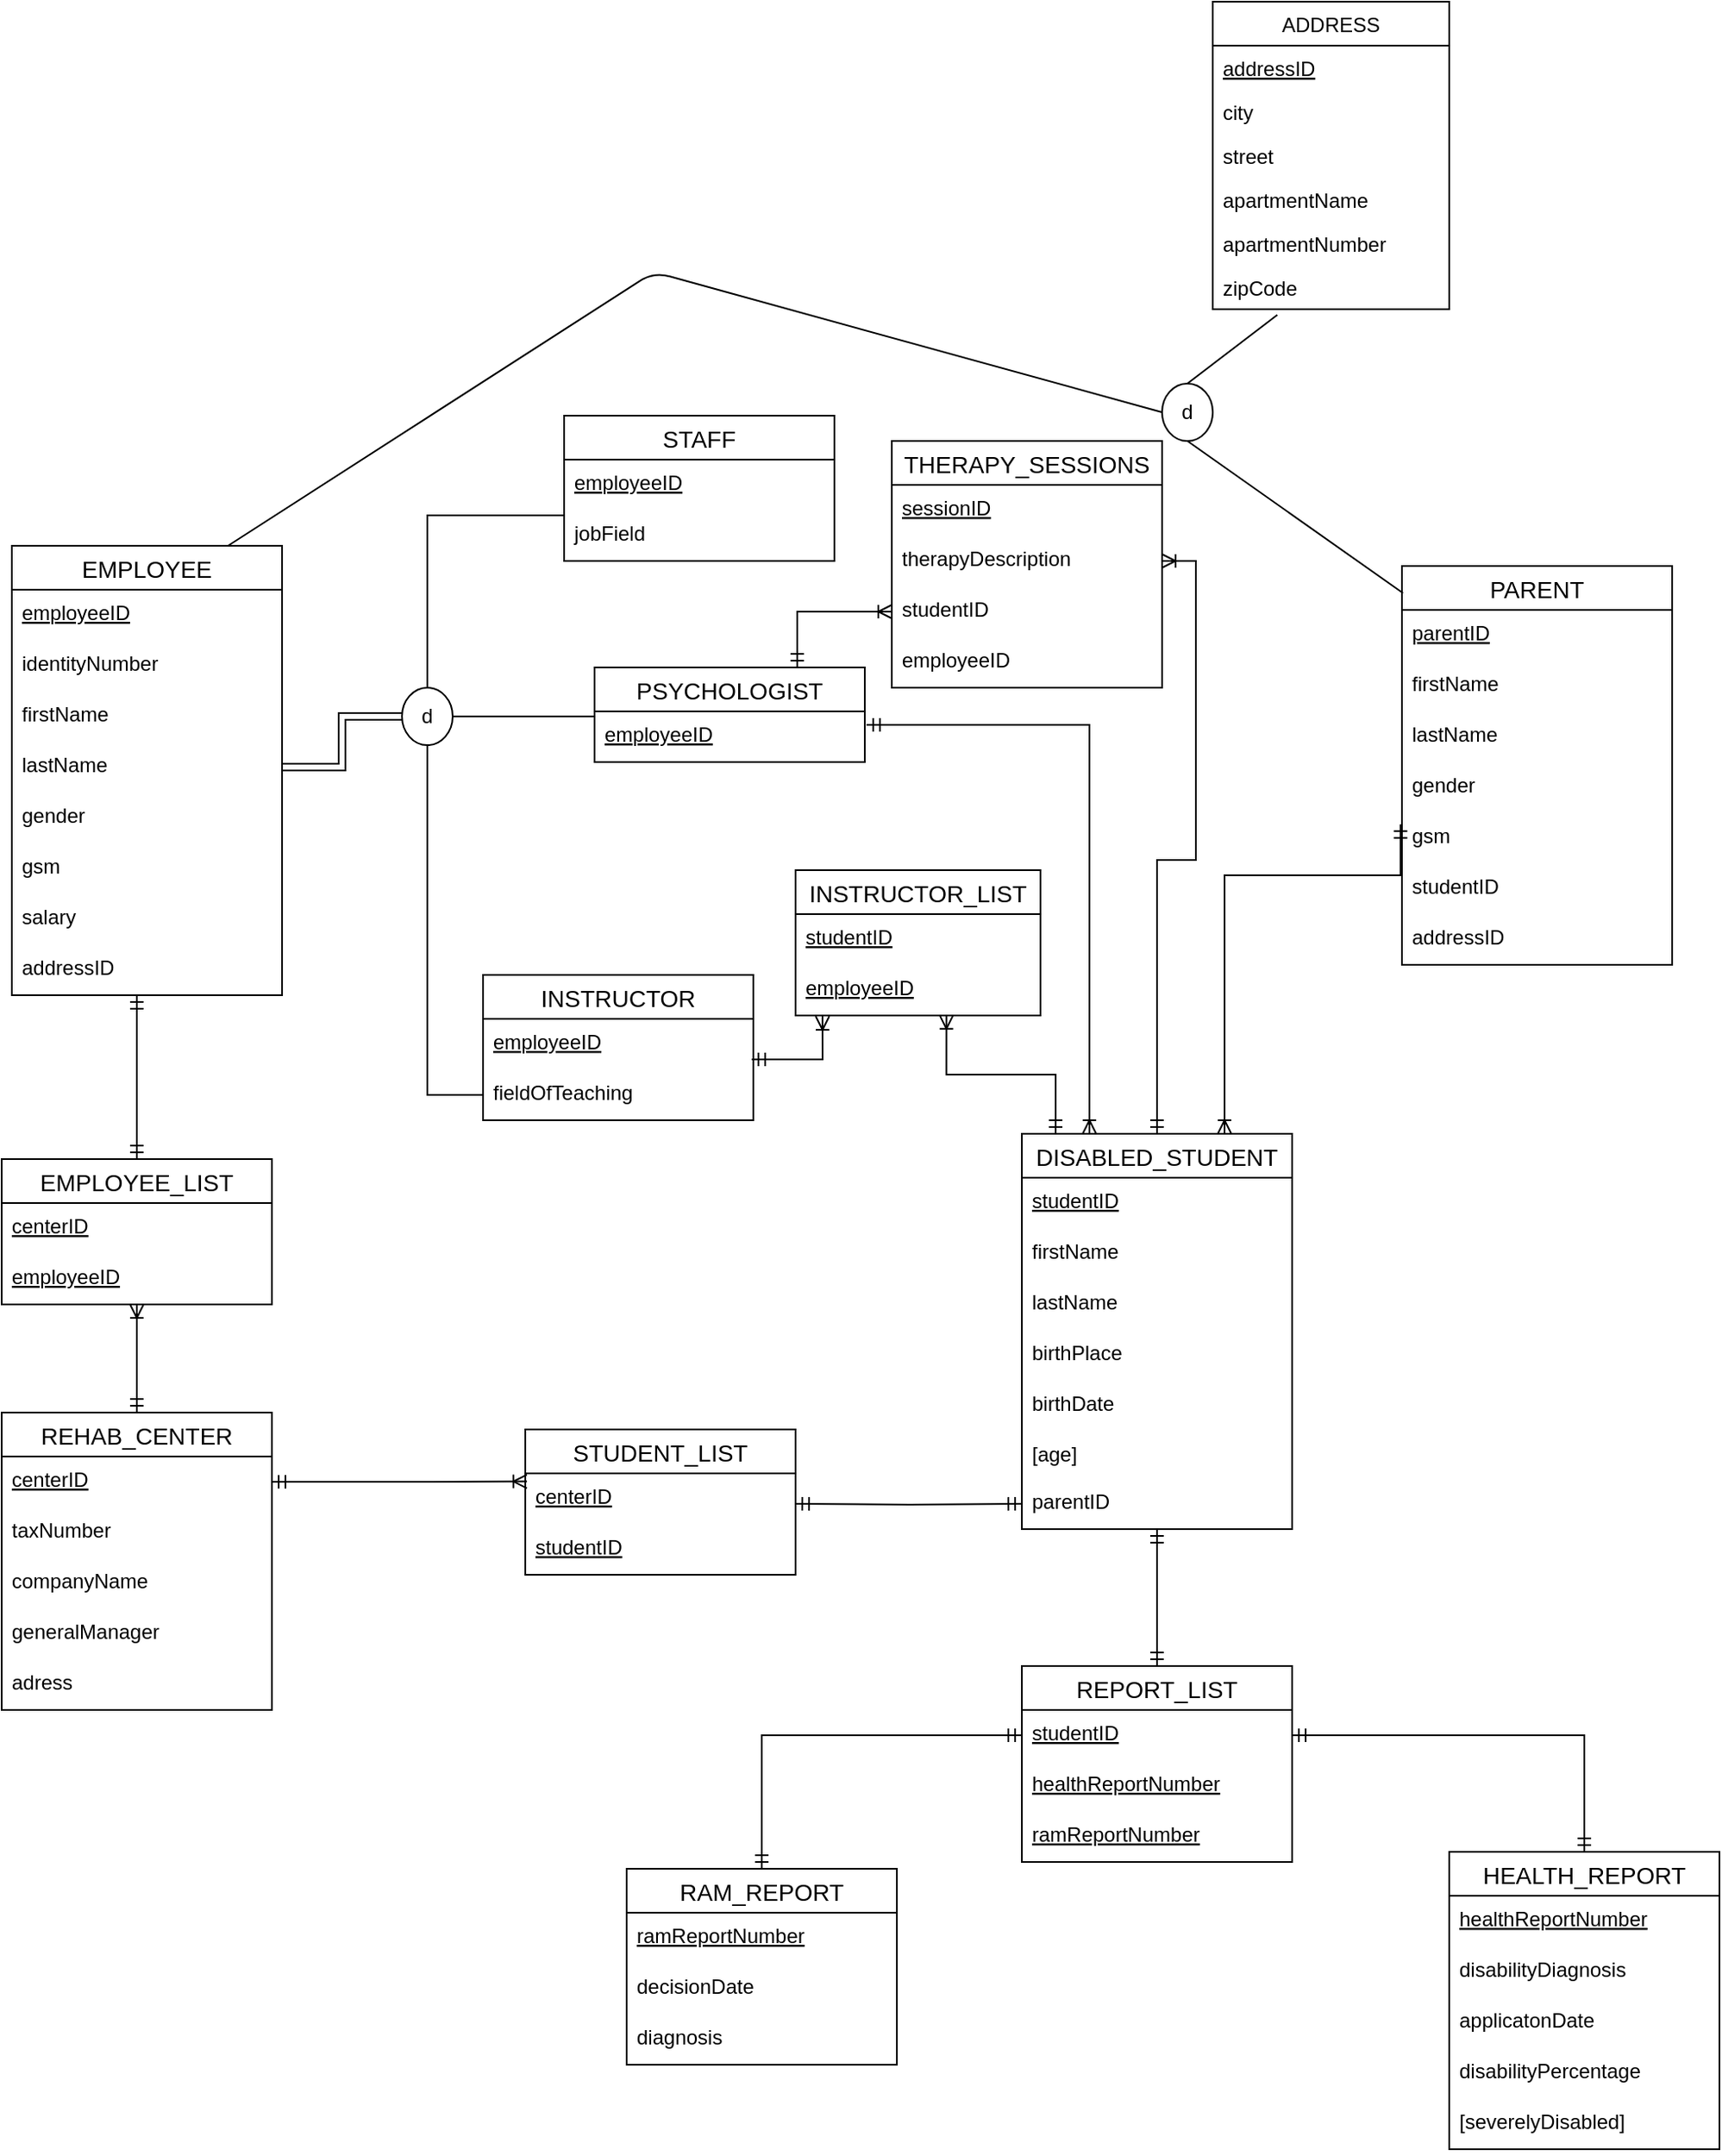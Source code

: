 <mxfile version="14.1.2" type="device"><diagram id="W_ypUxxRxLlr75UQjKl6" name="Page-1"><mxGraphModel dx="1258" dy="752" grid="1" gridSize="10" guides="1" tooltips="1" connect="1" arrows="1" fold="1" page="1" pageScale="1" pageWidth="850" pageHeight="1100" math="0" shadow="0"><root><mxCell id="0"/><mxCell id="1" parent="0"/><mxCell id="c3iao-_leZzUmkzrv33N-1" value="INSTRUCTOR" style="swimlane;fontStyle=0;childLayout=stackLayout;horizontal=1;startSize=26;horizontalStack=0;resizeParent=1;resizeParentMax=0;resizeLast=0;collapsible=1;marginBottom=0;align=center;fontSize=14;" vertex="1" parent="1"><mxGeometry x="495" y="651" width="160" height="86" as="geometry"/></mxCell><mxCell id="c3iao-_leZzUmkzrv33N-2" value="employeeID" style="text;strokeColor=none;fillColor=none;spacingLeft=4;spacingRight=4;overflow=hidden;rotatable=0;points=[[0,0.5],[1,0.5]];portConstraint=eastwest;fontSize=12;fontStyle=4;" vertex="1" parent="c3iao-_leZzUmkzrv33N-1"><mxGeometry y="26" width="160" height="30" as="geometry"/></mxCell><mxCell id="c3iao-_leZzUmkzrv33N-3" value="fieldOfTeaching" style="text;strokeColor=none;fillColor=none;spacingLeft=4;spacingRight=4;overflow=hidden;rotatable=0;points=[[0,0.5],[1,0.5]];portConstraint=eastwest;fontSize=12;" vertex="1" parent="c3iao-_leZzUmkzrv33N-1"><mxGeometry y="56" width="160" height="30" as="geometry"/></mxCell><mxCell id="c3iao-_leZzUmkzrv33N-111" style="edgeStyle=orthogonalEdgeStyle;rounded=0;orthogonalLoop=1;jettySize=auto;html=1;startArrow=ERmandOne;startFill=0;endArrow=ERmandOne;endFill=0;exitX=0.5;exitY=0;exitDx=0;exitDy=0;" edge="1" parent="1" source="c3iao-_leZzUmkzrv33N-107" target="c3iao-_leZzUmkzrv33N-4"><mxGeometry relative="1" as="geometry"><Array as="points"><mxPoint x="290" y="710"/><mxPoint x="290" y="710"/></Array></mxGeometry></mxCell><mxCell id="c3iao-_leZzUmkzrv33N-4" value="EMPLOYEE" style="swimlane;fontStyle=0;childLayout=stackLayout;horizontal=1;startSize=26;horizontalStack=0;resizeParent=1;resizeParentMax=0;resizeLast=0;collapsible=1;marginBottom=0;align=center;fontSize=14;" vertex="1" parent="1"><mxGeometry x="216" y="397" width="160" height="266" as="geometry"/></mxCell><mxCell id="c3iao-_leZzUmkzrv33N-5" value="employeeID" style="text;strokeColor=none;fillColor=none;spacingLeft=4;spacingRight=4;overflow=hidden;rotatable=0;points=[[0,0.5],[1,0.5]];portConstraint=eastwest;fontSize=12;fontStyle=4;" vertex="1" parent="c3iao-_leZzUmkzrv33N-4"><mxGeometry y="26" width="160" height="30" as="geometry"/></mxCell><mxCell id="c3iao-_leZzUmkzrv33N-6" value="identityNumber" style="text;strokeColor=none;fillColor=none;spacingLeft=4;spacingRight=4;overflow=hidden;rotatable=0;points=[[0,0.5],[1,0.5]];portConstraint=eastwest;fontSize=12;fontStyle=0;" vertex="1" parent="c3iao-_leZzUmkzrv33N-4"><mxGeometry y="56" width="160" height="30" as="geometry"/></mxCell><mxCell id="c3iao-_leZzUmkzrv33N-7" value="firstName" style="text;strokeColor=none;fillColor=none;spacingLeft=4;spacingRight=4;overflow=hidden;rotatable=0;points=[[0,0.5],[1,0.5]];portConstraint=eastwest;fontSize=12;" vertex="1" parent="c3iao-_leZzUmkzrv33N-4"><mxGeometry y="86" width="160" height="30" as="geometry"/></mxCell><mxCell id="c3iao-_leZzUmkzrv33N-8" value="lastName" style="text;strokeColor=none;fillColor=none;spacingLeft=4;spacingRight=4;overflow=hidden;rotatable=0;points=[[0,0.5],[1,0.5]];portConstraint=eastwest;fontSize=12;" vertex="1" parent="c3iao-_leZzUmkzrv33N-4"><mxGeometry y="116" width="160" height="30" as="geometry"/></mxCell><mxCell id="c3iao-_leZzUmkzrv33N-9" value="gender" style="text;strokeColor=none;fillColor=none;spacingLeft=4;spacingRight=4;overflow=hidden;rotatable=0;points=[[0,0.5],[1,0.5]];portConstraint=eastwest;fontSize=12;" vertex="1" parent="c3iao-_leZzUmkzrv33N-4"><mxGeometry y="146" width="160" height="30" as="geometry"/></mxCell><mxCell id="c3iao-_leZzUmkzrv33N-10" value="gsm" style="text;strokeColor=none;fillColor=none;spacingLeft=4;spacingRight=4;overflow=hidden;rotatable=0;points=[[0,0.5],[1,0.5]];portConstraint=eastwest;fontSize=12;" vertex="1" parent="c3iao-_leZzUmkzrv33N-4"><mxGeometry y="176" width="160" height="30" as="geometry"/></mxCell><mxCell id="c3iao-_leZzUmkzrv33N-11" value="salary" style="text;strokeColor=none;fillColor=none;spacingLeft=4;spacingRight=4;overflow=hidden;rotatable=0;points=[[0,0.5],[1,0.5]];portConstraint=eastwest;fontSize=12;" vertex="1" parent="c3iao-_leZzUmkzrv33N-4"><mxGeometry y="206" width="160" height="30" as="geometry"/></mxCell><mxCell id="c3iao-_leZzUmkzrv33N-12" value="addressID" style="text;strokeColor=none;fillColor=none;spacingLeft=4;spacingRight=4;overflow=hidden;rotatable=0;points=[[0,0.5],[1,0.5]];portConstraint=eastwest;fontSize=12;fontStyle=0" vertex="1" parent="c3iao-_leZzUmkzrv33N-4"><mxGeometry y="236" width="160" height="30" as="geometry"/></mxCell><mxCell id="c3iao-_leZzUmkzrv33N-14" value="STAFF" style="swimlane;fontStyle=0;childLayout=stackLayout;horizontal=1;startSize=26;horizontalStack=0;resizeParent=1;resizeParentMax=0;resizeLast=0;collapsible=1;marginBottom=0;align=center;fontSize=14;" vertex="1" parent="1"><mxGeometry x="543" y="320" width="160" height="86" as="geometry"/></mxCell><mxCell id="c3iao-_leZzUmkzrv33N-15" value="employeeID" style="text;strokeColor=none;fillColor=none;spacingLeft=4;spacingRight=4;overflow=hidden;rotatable=0;points=[[0,0.5],[1,0.5]];portConstraint=eastwest;fontSize=12;fontStyle=4;" vertex="1" parent="c3iao-_leZzUmkzrv33N-14"><mxGeometry y="26" width="160" height="30" as="geometry"/></mxCell><mxCell id="c3iao-_leZzUmkzrv33N-16" value="jobField" style="text;strokeColor=none;fillColor=none;spacingLeft=4;spacingRight=4;overflow=hidden;rotatable=0;points=[[0,0.5],[1,0.5]];portConstraint=eastwest;fontSize=12;" vertex="1" parent="c3iao-_leZzUmkzrv33N-14"><mxGeometry y="56" width="160" height="30" as="geometry"/></mxCell><mxCell id="c3iao-_leZzUmkzrv33N-17" style="edgeStyle=orthogonalEdgeStyle;rounded=0;orthogonalLoop=1;jettySize=auto;html=1;exitX=0.5;exitY=1;exitDx=0;exitDy=0;startArrow=none;startFill=0;endArrow=none;endFill=0;" edge="1" parent="1" source="c3iao-_leZzUmkzrv33N-20" target="c3iao-_leZzUmkzrv33N-16"><mxGeometry relative="1" as="geometry"><mxPoint x="543" y="394" as="targetPoint"/><Array as="points"><mxPoint x="462" y="379"/></Array></mxGeometry></mxCell><mxCell id="c3iao-_leZzUmkzrv33N-18" style="edgeStyle=orthogonalEdgeStyle;rounded=0;orthogonalLoop=1;jettySize=auto;html=1;exitX=0;exitY=0.5;exitDx=0;exitDy=0;startArrow=none;startFill=0;endArrow=none;endFill=0;" edge="1" parent="1" source="c3iao-_leZzUmkzrv33N-20" target="c3iao-_leZzUmkzrv33N-65"><mxGeometry relative="1" as="geometry"><Array as="points"><mxPoint x="555" y="498"/><mxPoint x="555" y="498"/></Array></mxGeometry></mxCell><mxCell id="c3iao-_leZzUmkzrv33N-19" style="edgeStyle=orthogonalEdgeStyle;rounded=0;orthogonalLoop=1;jettySize=auto;html=1;exitX=0.5;exitY=0;exitDx=0;exitDy=0;startArrow=none;startFill=0;endArrow=none;endFill=0;" edge="1" parent="1" source="c3iao-_leZzUmkzrv33N-20" target="c3iao-_leZzUmkzrv33N-3"><mxGeometry relative="1" as="geometry"/></mxCell><mxCell id="c3iao-_leZzUmkzrv33N-20" value="d" style="ellipse;whiteSpace=wrap;html=1;direction=west;" vertex="1" parent="1"><mxGeometry x="447" y="481" width="30" height="34" as="geometry"/></mxCell><mxCell id="c3iao-_leZzUmkzrv33N-22" value="REHAB_CENTER" style="swimlane;fontStyle=0;childLayout=stackLayout;horizontal=1;startSize=26;horizontalStack=0;resizeParent=1;resizeParentMax=0;resizeLast=0;collapsible=1;marginBottom=0;align=center;fontSize=14;" vertex="1" parent="1"><mxGeometry x="210" y="910" width="160" height="176" as="geometry"/></mxCell><mxCell id="c3iao-_leZzUmkzrv33N-23" value="centerID" style="text;strokeColor=none;fillColor=none;spacingLeft=4;spacingRight=4;overflow=hidden;rotatable=0;points=[[0,0.5],[1,0.5]];portConstraint=eastwest;fontSize=12;fontStyle=4;" vertex="1" parent="c3iao-_leZzUmkzrv33N-22"><mxGeometry y="26" width="160" height="30" as="geometry"/></mxCell><mxCell id="c3iao-_leZzUmkzrv33N-24" value="taxNumber" style="text;strokeColor=none;fillColor=none;spacingLeft=4;spacingRight=4;overflow=hidden;rotatable=0;points=[[0,0.5],[1,0.5]];portConstraint=eastwest;fontSize=12;fontStyle=0;" vertex="1" parent="c3iao-_leZzUmkzrv33N-22"><mxGeometry y="56" width="160" height="30" as="geometry"/></mxCell><mxCell id="c3iao-_leZzUmkzrv33N-25" value="companyName" style="text;strokeColor=none;fillColor=none;spacingLeft=4;spacingRight=4;overflow=hidden;rotatable=0;points=[[0,0.5],[1,0.5]];portConstraint=eastwest;fontSize=12;fontStyle=0;" vertex="1" parent="c3iao-_leZzUmkzrv33N-22"><mxGeometry y="86" width="160" height="30" as="geometry"/></mxCell><mxCell id="c3iao-_leZzUmkzrv33N-26" value="generalManager" style="text;strokeColor=none;fillColor=none;spacingLeft=4;spacingRight=4;overflow=hidden;rotatable=0;points=[[0,0.5],[1,0.5]];portConstraint=eastwest;fontSize=12;" vertex="1" parent="c3iao-_leZzUmkzrv33N-22"><mxGeometry y="116" width="160" height="30" as="geometry"/></mxCell><mxCell id="c3iao-_leZzUmkzrv33N-27" value="adress" style="text;strokeColor=none;fillColor=none;spacingLeft=4;spacingRight=4;overflow=hidden;rotatable=0;points=[[0,0.5],[1,0.5]];portConstraint=eastwest;fontSize=12;" vertex="1" parent="c3iao-_leZzUmkzrv33N-22"><mxGeometry y="146" width="160" height="30" as="geometry"/></mxCell><mxCell id="c3iao-_leZzUmkzrv33N-28" style="edgeStyle=orthogonalEdgeStyle;rounded=0;orthogonalLoop=1;jettySize=auto;html=1;startArrow=ERoneToMany;startFill=0;endArrow=ERmandOne;endFill=0;exitX=0.75;exitY=0;exitDx=0;exitDy=0;entryX=-0.005;entryY=1.229;entryDx=0;entryDy=0;entryPerimeter=0;" edge="1" parent="1" source="c3iao-_leZzUmkzrv33N-31" target="c3iao-_leZzUmkzrv33N-59"><mxGeometry relative="1" as="geometry"><mxPoint x="914" y="718" as="sourcePoint"/><Array as="points"><mxPoint x="934" y="592"/></Array></mxGeometry></mxCell><mxCell id="c3iao-_leZzUmkzrv33N-29" style="edgeStyle=orthogonalEdgeStyle;rounded=0;orthogonalLoop=1;jettySize=auto;html=1;exitX=0.25;exitY=0;exitDx=0;exitDy=0;startArrow=ERoneToMany;startFill=0;endArrow=ERmandOne;endFill=0;entryX=1.006;entryY=0.267;entryDx=0;entryDy=0;entryPerimeter=0;" edge="1" parent="1" source="c3iao-_leZzUmkzrv33N-31" target="c3iao-_leZzUmkzrv33N-65"><mxGeometry relative="1" as="geometry"><mxPoint x="703" y="552" as="targetPoint"/></mxGeometry></mxCell><mxCell id="c3iao-_leZzUmkzrv33N-30" style="edgeStyle=orthogonalEdgeStyle;rounded=0;orthogonalLoop=1;jettySize=auto;html=1;exitX=0.5;exitY=0;exitDx=0;exitDy=0;startArrow=ERmandOne;startFill=0;endArrow=ERoneToMany;endFill=0;" edge="1" parent="1" source="c3iao-_leZzUmkzrv33N-31" target="c3iao-_leZzUmkzrv33N-86"><mxGeometry relative="1" as="geometry"/></mxCell><mxCell id="c3iao-_leZzUmkzrv33N-31" value="DISABLED_STUDENT" style="swimlane;fontStyle=0;childLayout=stackLayout;horizontal=1;startSize=26;horizontalStack=0;resizeParent=1;resizeParentMax=0;resizeLast=0;collapsible=1;marginBottom=0;align=center;fontSize=14;" vertex="1" parent="1"><mxGeometry x="814" y="745" width="160" height="234" as="geometry"/></mxCell><mxCell id="c3iao-_leZzUmkzrv33N-32" value="studentID" style="text;strokeColor=none;fillColor=none;spacingLeft=4;spacingRight=4;overflow=hidden;rotatable=0;points=[[0,0.5],[1,0.5]];portConstraint=eastwest;fontSize=12;fontStyle=4;" vertex="1" parent="c3iao-_leZzUmkzrv33N-31"><mxGeometry y="26" width="160" height="30" as="geometry"/></mxCell><mxCell id="c3iao-_leZzUmkzrv33N-33" value="firstName" style="text;strokeColor=none;fillColor=none;spacingLeft=4;spacingRight=4;overflow=hidden;rotatable=0;points=[[0,0.5],[1,0.5]];portConstraint=eastwest;fontSize=12;" vertex="1" parent="c3iao-_leZzUmkzrv33N-31"><mxGeometry y="56" width="160" height="30" as="geometry"/></mxCell><mxCell id="c3iao-_leZzUmkzrv33N-34" value="lastName" style="text;strokeColor=none;fillColor=none;spacingLeft=4;spacingRight=4;overflow=hidden;rotatable=0;points=[[0,0.5],[1,0.5]];portConstraint=eastwest;fontSize=12;" vertex="1" parent="c3iao-_leZzUmkzrv33N-31"><mxGeometry y="86" width="160" height="30" as="geometry"/></mxCell><mxCell id="c3iao-_leZzUmkzrv33N-35" value="birthPlace" style="text;strokeColor=none;fillColor=none;spacingLeft=4;spacingRight=4;overflow=hidden;rotatable=0;points=[[0,0.5],[1,0.5]];portConstraint=eastwest;fontSize=12;" vertex="1" parent="c3iao-_leZzUmkzrv33N-31"><mxGeometry y="116" width="160" height="30" as="geometry"/></mxCell><mxCell id="c3iao-_leZzUmkzrv33N-36" value="birthDate" style="text;strokeColor=none;fillColor=none;spacingLeft=4;spacingRight=4;overflow=hidden;rotatable=0;points=[[0,0.5],[1,0.5]];portConstraint=eastwest;fontSize=12;" vertex="1" parent="c3iao-_leZzUmkzrv33N-31"><mxGeometry y="146" width="160" height="30" as="geometry"/></mxCell><mxCell id="c3iao-_leZzUmkzrv33N-37" value="[age]" style="text;strokeColor=none;fillColor=none;spacingLeft=4;spacingRight=4;overflow=hidden;rotatable=0;points=[[0,0.5],[1,0.5]];portConstraint=eastwest;fontSize=12;" vertex="1" parent="c3iao-_leZzUmkzrv33N-31"><mxGeometry y="176" width="160" height="28" as="geometry"/></mxCell><mxCell id="c3iao-_leZzUmkzrv33N-42" value="parentID" style="text;strokeColor=none;fillColor=none;spacingLeft=4;spacingRight=4;overflow=hidden;rotatable=0;points=[[0,0.5],[1,0.5]];portConstraint=eastwest;fontSize=12;" vertex="1" parent="c3iao-_leZzUmkzrv33N-31"><mxGeometry y="204" width="160" height="30" as="geometry"/></mxCell><mxCell id="c3iao-_leZzUmkzrv33N-44" value="HEALTH_REPORT" style="swimlane;fontStyle=0;childLayout=stackLayout;horizontal=1;startSize=26;horizontalStack=0;resizeParent=1;resizeParentMax=0;resizeLast=0;collapsible=1;marginBottom=0;align=center;fontSize=14;" vertex="1" parent="1"><mxGeometry x="1067" y="1170" width="160" height="176" as="geometry"/></mxCell><mxCell id="c3iao-_leZzUmkzrv33N-45" value="healthReportNumber" style="text;strokeColor=none;fillColor=none;spacingLeft=4;spacingRight=4;overflow=hidden;rotatable=0;points=[[0,0.5],[1,0.5]];portConstraint=eastwest;fontSize=12;fontStyle=4;" vertex="1" parent="c3iao-_leZzUmkzrv33N-44"><mxGeometry y="26" width="160" height="30" as="geometry"/></mxCell><mxCell id="c3iao-_leZzUmkzrv33N-46" value="disabilityDiagnosis" style="text;strokeColor=none;fillColor=none;spacingLeft=4;spacingRight=4;overflow=hidden;rotatable=0;points=[[0,0.5],[1,0.5]];portConstraint=eastwest;fontSize=12;fontStyle=0;" vertex="1" parent="c3iao-_leZzUmkzrv33N-44"><mxGeometry y="56" width="160" height="30" as="geometry"/></mxCell><mxCell id="c3iao-_leZzUmkzrv33N-47" value="applicatonDate" style="text;strokeColor=none;fillColor=none;spacingLeft=4;spacingRight=4;overflow=hidden;rotatable=0;points=[[0,0.5],[1,0.5]];portConstraint=eastwest;fontSize=12;" vertex="1" parent="c3iao-_leZzUmkzrv33N-44"><mxGeometry y="86" width="160" height="30" as="geometry"/></mxCell><mxCell id="c3iao-_leZzUmkzrv33N-48" value="disabilityPercentage" style="text;strokeColor=none;fillColor=none;spacingLeft=4;spacingRight=4;overflow=hidden;rotatable=0;points=[[0,0.5],[1,0.5]];portConstraint=eastwest;fontSize=12;" vertex="1" parent="c3iao-_leZzUmkzrv33N-44"><mxGeometry y="116" width="160" height="30" as="geometry"/></mxCell><mxCell id="c3iao-_leZzUmkzrv33N-49" value="[severelyDisabled]" style="text;strokeColor=none;fillColor=none;spacingLeft=4;spacingRight=4;overflow=hidden;rotatable=0;points=[[0,0.5],[1,0.5]];portConstraint=eastwest;fontSize=12;" vertex="1" parent="c3iao-_leZzUmkzrv33N-44"><mxGeometry y="146" width="160" height="30" as="geometry"/></mxCell><mxCell id="c3iao-_leZzUmkzrv33N-99" style="edgeStyle=orthogonalEdgeStyle;rounded=0;orthogonalLoop=1;jettySize=auto;html=1;entryX=0;entryY=0.5;entryDx=0;entryDy=0;startArrow=ERmandOne;startFill=0;endArrow=ERmandOne;endFill=0;" edge="1" parent="1" source="c3iao-_leZzUmkzrv33N-51" target="c3iao-_leZzUmkzrv33N-97"><mxGeometry relative="1" as="geometry"/></mxCell><mxCell id="c3iao-_leZzUmkzrv33N-51" value="RAM_REPORT" style="swimlane;fontStyle=0;childLayout=stackLayout;horizontal=1;startSize=26;horizontalStack=0;resizeParent=1;resizeParentMax=0;resizeLast=0;collapsible=1;marginBottom=0;align=center;fontSize=14;" vertex="1" parent="1"><mxGeometry x="580" y="1180" width="160" height="116" as="geometry"/></mxCell><mxCell id="c3iao-_leZzUmkzrv33N-52" value="ramReportNumber" style="text;strokeColor=none;fillColor=none;spacingLeft=4;spacingRight=4;overflow=hidden;rotatable=0;points=[[0,0.5],[1,0.5]];portConstraint=eastwest;fontSize=12;fontStyle=4;" vertex="1" parent="c3iao-_leZzUmkzrv33N-51"><mxGeometry y="26" width="160" height="30" as="geometry"/></mxCell><mxCell id="c3iao-_leZzUmkzrv33N-53" value="decisionDate" style="text;strokeColor=none;fillColor=none;spacingLeft=4;spacingRight=4;overflow=hidden;rotatable=0;points=[[0,0.5],[1,0.5]];portConstraint=eastwest;fontSize=12;" vertex="1" parent="c3iao-_leZzUmkzrv33N-51"><mxGeometry y="56" width="160" height="30" as="geometry"/></mxCell><mxCell id="c3iao-_leZzUmkzrv33N-54" value="diagnosis" style="text;strokeColor=none;fillColor=none;spacingLeft=4;spacingRight=4;overflow=hidden;rotatable=0;points=[[0,0.5],[1,0.5]];portConstraint=eastwest;fontSize=12;" vertex="1" parent="c3iao-_leZzUmkzrv33N-51"><mxGeometry y="86" width="160" height="30" as="geometry"/></mxCell><mxCell id="c3iao-_leZzUmkzrv33N-55" value="PARENT" style="swimlane;fontStyle=0;childLayout=stackLayout;horizontal=1;startSize=26;horizontalStack=0;resizeParent=1;resizeParentMax=0;resizeLast=0;collapsible=1;marginBottom=0;align=center;fontSize=14;" vertex="1" parent="1"><mxGeometry x="1039" y="409" width="160" height="236" as="geometry"/></mxCell><mxCell id="c3iao-_leZzUmkzrv33N-56" value="parentID" style="text;strokeColor=none;fillColor=none;spacingLeft=4;spacingRight=4;overflow=hidden;rotatable=0;points=[[0,0.5],[1,0.5]];portConstraint=eastwest;fontSize=12;fontStyle=4;" vertex="1" parent="c3iao-_leZzUmkzrv33N-55"><mxGeometry y="26" width="160" height="30" as="geometry"/></mxCell><mxCell id="c3iao-_leZzUmkzrv33N-57" value="firstName" style="text;strokeColor=none;fillColor=none;spacingLeft=4;spacingRight=4;overflow=hidden;rotatable=0;points=[[0,0.5],[1,0.5]];portConstraint=eastwest;fontSize=12;" vertex="1" parent="c3iao-_leZzUmkzrv33N-55"><mxGeometry y="56" width="160" height="30" as="geometry"/></mxCell><mxCell id="c3iao-_leZzUmkzrv33N-58" value="lastName" style="text;strokeColor=none;fillColor=none;spacingLeft=4;spacingRight=4;overflow=hidden;rotatable=0;points=[[0,0.5],[1,0.5]];portConstraint=eastwest;fontSize=12;" vertex="1" parent="c3iao-_leZzUmkzrv33N-55"><mxGeometry y="86" width="160" height="30" as="geometry"/></mxCell><mxCell id="c3iao-_leZzUmkzrv33N-59" value="gender" style="text;strokeColor=none;fillColor=none;spacingLeft=4;spacingRight=4;overflow=hidden;rotatable=0;points=[[0,0.5],[1,0.5]];portConstraint=eastwest;fontSize=12;" vertex="1" parent="c3iao-_leZzUmkzrv33N-55"><mxGeometry y="116" width="160" height="30" as="geometry"/></mxCell><mxCell id="c3iao-_leZzUmkzrv33N-60" value="gsm" style="text;strokeColor=none;fillColor=none;spacingLeft=4;spacingRight=4;overflow=hidden;rotatable=0;points=[[0,0.5],[1,0.5]];portConstraint=eastwest;fontSize=12;" vertex="1" parent="c3iao-_leZzUmkzrv33N-55"><mxGeometry y="146" width="160" height="30" as="geometry"/></mxCell><mxCell id="c3iao-_leZzUmkzrv33N-62" value="studentID" style="text;strokeColor=none;fillColor=none;spacingLeft=4;spacingRight=4;overflow=hidden;rotatable=0;points=[[0,0.5],[1,0.5]];portConstraint=eastwest;fontSize=12;" vertex="1" parent="c3iao-_leZzUmkzrv33N-55"><mxGeometry y="176" width="160" height="30" as="geometry"/></mxCell><mxCell id="c3iao-_leZzUmkzrv33N-61" value="addressID" style="text;strokeColor=none;fillColor=none;spacingLeft=4;spacingRight=4;overflow=hidden;rotatable=0;points=[[0,0.5],[1,0.5]];portConstraint=eastwest;fontSize=12;fontStyle=0" vertex="1" parent="c3iao-_leZzUmkzrv33N-55"><mxGeometry y="206" width="160" height="30" as="geometry"/></mxCell><mxCell id="c3iao-_leZzUmkzrv33N-63" style="edgeStyle=orthogonalEdgeStyle;rounded=0;orthogonalLoop=1;jettySize=auto;html=1;exitX=0.75;exitY=0;exitDx=0;exitDy=0;entryX=0;entryY=0.5;entryDx=0;entryDy=0;endArrow=ERoneToMany;endFill=0;startArrow=ERmandOne;startFill=0;" edge="1" parent="1" source="c3iao-_leZzUmkzrv33N-64" target="c3iao-_leZzUmkzrv33N-87"><mxGeometry relative="1" as="geometry"/></mxCell><mxCell id="c3iao-_leZzUmkzrv33N-64" value="PSYCHOLOGIST" style="swimlane;fontStyle=0;childLayout=stackLayout;horizontal=1;startSize=26;horizontalStack=0;resizeParent=1;resizeParentMax=0;resizeLast=0;collapsible=1;marginBottom=0;align=center;fontSize=14;" vertex="1" parent="1"><mxGeometry x="561" y="469" width="160" height="56" as="geometry"/></mxCell><mxCell id="c3iao-_leZzUmkzrv33N-65" value="employeeID" style="text;strokeColor=none;fillColor=none;spacingLeft=4;spacingRight=4;overflow=hidden;rotatable=0;points=[[0,0.5],[1,0.5]];portConstraint=eastwest;fontSize=12;fontStyle=4;" vertex="1" parent="c3iao-_leZzUmkzrv33N-64"><mxGeometry y="26" width="160" height="30" as="geometry"/></mxCell><mxCell id="c3iao-_leZzUmkzrv33N-66" style="edgeStyle=orthogonalEdgeStyle;rounded=0;orthogonalLoop=1;jettySize=auto;html=1;exitX=1;exitY=0.5;exitDx=0;exitDy=0;startArrow=ERmandOne;startFill=0;endArrow=ERoneToMany;endFill=0;entryX=0.006;entryY=0.159;entryDx=0;entryDy=0;entryPerimeter=0;" edge="1" parent="1" source="c3iao-_leZzUmkzrv33N-23" target="c3iao-_leZzUmkzrv33N-90"><mxGeometry relative="1" as="geometry"><mxPoint x="520" y="876" as="targetPoint"/></mxGeometry></mxCell><mxCell id="c3iao-_leZzUmkzrv33N-67" style="edgeStyle=orthogonalEdgeStyle;rounded=0;orthogonalLoop=1;jettySize=auto;html=1;startArrow=none;startFill=0;endArrow=none;endFill=0;shape=link;entryX=1;entryY=0.5;entryDx=0;entryDy=0;exitX=1;exitY=0.5;exitDx=0;exitDy=0;" edge="1" parent="1" source="c3iao-_leZzUmkzrv33N-8" target="c3iao-_leZzUmkzrv33N-20"><mxGeometry relative="1" as="geometry"><mxPoint x="384" y="497.5" as="sourcePoint"/><mxPoint x="447" y="497.5" as="targetPoint"/><Array as="points"/></mxGeometry></mxCell><mxCell id="c3iao-_leZzUmkzrv33N-68" value="ADDRESS" style="swimlane;fontStyle=0;childLayout=stackLayout;horizontal=1;startSize=26;fillColor=none;horizontalStack=0;resizeParent=1;resizeParentMax=0;resizeLast=0;collapsible=1;marginBottom=0;" vertex="1" parent="1"><mxGeometry x="927" y="75" width="140" height="182" as="geometry"/></mxCell><mxCell id="c3iao-_leZzUmkzrv33N-69" value="addressID" style="text;strokeColor=none;fillColor=none;align=left;verticalAlign=top;spacingLeft=4;spacingRight=4;overflow=hidden;rotatable=0;points=[[0,0.5],[1,0.5]];portConstraint=eastwest;fontStyle=4" vertex="1" parent="c3iao-_leZzUmkzrv33N-68"><mxGeometry y="26" width="140" height="26" as="geometry"/></mxCell><mxCell id="c3iao-_leZzUmkzrv33N-70" value="city" style="text;strokeColor=none;fillColor=none;align=left;verticalAlign=top;spacingLeft=4;spacingRight=4;overflow=hidden;rotatable=0;points=[[0,0.5],[1,0.5]];portConstraint=eastwest;fontStyle=0" vertex="1" parent="c3iao-_leZzUmkzrv33N-68"><mxGeometry y="52" width="140" height="26" as="geometry"/></mxCell><mxCell id="c3iao-_leZzUmkzrv33N-71" value="street" style="text;strokeColor=none;fillColor=none;align=left;verticalAlign=top;spacingLeft=4;spacingRight=4;overflow=hidden;rotatable=0;points=[[0,0.5],[1,0.5]];portConstraint=eastwest;fontStyle=0" vertex="1" parent="c3iao-_leZzUmkzrv33N-68"><mxGeometry y="78" width="140" height="26" as="geometry"/></mxCell><mxCell id="c3iao-_leZzUmkzrv33N-72" value="apartmentName" style="text;strokeColor=none;fillColor=none;align=left;verticalAlign=top;spacingLeft=4;spacingRight=4;overflow=hidden;rotatable=0;points=[[0,0.5],[1,0.5]];portConstraint=eastwest;fontStyle=0" vertex="1" parent="c3iao-_leZzUmkzrv33N-68"><mxGeometry y="104" width="140" height="26" as="geometry"/></mxCell><mxCell id="c3iao-_leZzUmkzrv33N-73" value="apartmentNumber" style="text;strokeColor=none;fillColor=none;align=left;verticalAlign=top;spacingLeft=4;spacingRight=4;overflow=hidden;rotatable=0;points=[[0,0.5],[1,0.5]];portConstraint=eastwest;fontStyle=0" vertex="1" parent="c3iao-_leZzUmkzrv33N-68"><mxGeometry y="130" width="140" height="26" as="geometry"/></mxCell><mxCell id="c3iao-_leZzUmkzrv33N-74" value="zipCode" style="text;strokeColor=none;fillColor=none;align=left;verticalAlign=top;spacingLeft=4;spacingRight=4;overflow=hidden;rotatable=0;points=[[0,0.5],[1,0.5]];portConstraint=eastwest;fontStyle=0" vertex="1" parent="c3iao-_leZzUmkzrv33N-68"><mxGeometry y="156" width="140" height="26" as="geometry"/></mxCell><mxCell id="c3iao-_leZzUmkzrv33N-75" value="d" style="ellipse;whiteSpace=wrap;html=1;direction=west;" vertex="1" parent="1"><mxGeometry x="897" y="301" width="30" height="34" as="geometry"/></mxCell><mxCell id="c3iao-_leZzUmkzrv33N-76" value="" style="endArrow=none;html=1;exitX=0.5;exitY=1;exitDx=0;exitDy=0;entryX=0.273;entryY=1.131;entryDx=0;entryDy=0;entryPerimeter=0;" edge="1" parent="1" source="c3iao-_leZzUmkzrv33N-75" target="c3iao-_leZzUmkzrv33N-74"><mxGeometry width="50" height="50" relative="1" as="geometry"><mxPoint x="767" y="507" as="sourcePoint"/><mxPoint x="894" y="262" as="targetPoint"/></mxGeometry></mxCell><mxCell id="c3iao-_leZzUmkzrv33N-77" value="" style="endArrow=none;html=1;entryX=0.5;entryY=0;entryDx=0;entryDy=0;exitX=0.004;exitY=0.069;exitDx=0;exitDy=0;exitPerimeter=0;" edge="1" parent="1" target="c3iao-_leZzUmkzrv33N-75"><mxGeometry width="50" height="50" relative="1" as="geometry"><mxPoint x="1039.64" y="425.008" as="sourcePoint"/><mxPoint x="695" y="406" as="targetPoint"/></mxGeometry></mxCell><mxCell id="c3iao-_leZzUmkzrv33N-78" value="" style="endArrow=none;html=1;exitX=1;exitY=0.5;exitDx=0;exitDy=0;entryX=0.75;entryY=0;entryDx=0;entryDy=0;" edge="1" parent="1" source="c3iao-_leZzUmkzrv33N-75"><mxGeometry width="50" height="50" relative="1" as="geometry"><mxPoint x="770" y="418" as="sourcePoint"/><mxPoint x="344" y="397" as="targetPoint"/><Array as="points"><mxPoint x="596" y="235"/></Array></mxGeometry></mxCell><mxCell id="c3iao-_leZzUmkzrv33N-79" style="edgeStyle=orthogonalEdgeStyle;rounded=0;orthogonalLoop=1;jettySize=auto;html=1;exitX=0.11;exitY=1.017;exitDx=0;exitDy=0;startArrow=ERoneToMany;startFill=0;endArrow=ERmandOne;endFill=0;exitPerimeter=0;entryX=0.994;entryY=0.8;entryDx=0;entryDy=0;entryPerimeter=0;" edge="1" parent="1" source="c3iao-_leZzUmkzrv33N-82" target="c3iao-_leZzUmkzrv33N-2"><mxGeometry relative="1" as="geometry"><mxPoint x="663" y="735" as="targetPoint"/></mxGeometry></mxCell><mxCell id="c3iao-_leZzUmkzrv33N-80" value="INSTRUCTOR_LIST" style="swimlane;fontStyle=0;childLayout=stackLayout;horizontal=1;startSize=26;horizontalStack=0;resizeParent=1;resizeParentMax=0;resizeLast=0;collapsible=1;marginBottom=0;align=center;fontSize=14;" vertex="1" parent="1"><mxGeometry x="680" y="589" width="145" height="86" as="geometry"/></mxCell><mxCell id="c3iao-_leZzUmkzrv33N-81" value="studentID" style="text;strokeColor=none;fillColor=none;spacingLeft=4;spacingRight=4;overflow=hidden;rotatable=0;points=[[0,0.5],[1,0.5]];portConstraint=eastwest;fontSize=12;fontStyle=4" vertex="1" parent="c3iao-_leZzUmkzrv33N-80"><mxGeometry y="26" width="145" height="30" as="geometry"/></mxCell><mxCell id="c3iao-_leZzUmkzrv33N-82" value="employeeID" style="text;strokeColor=none;fillColor=none;spacingLeft=4;spacingRight=4;overflow=hidden;rotatable=0;points=[[0,0.5],[1,0.5]];portConstraint=eastwest;fontSize=12;fontStyle=4" vertex="1" parent="c3iao-_leZzUmkzrv33N-80"><mxGeometry y="56" width="145" height="30" as="geometry"/></mxCell><mxCell id="c3iao-_leZzUmkzrv33N-83" style="edgeStyle=orthogonalEdgeStyle;rounded=0;orthogonalLoop=1;jettySize=auto;html=1;entryX=0.616;entryY=0.994;entryDx=0;entryDy=0;entryPerimeter=0;startArrow=ERmandOne;startFill=0;endArrow=ERoneToMany;endFill=0;exitX=0.125;exitY=0;exitDx=0;exitDy=0;exitPerimeter=0;" edge="1" parent="1" source="c3iao-_leZzUmkzrv33N-31" target="c3iao-_leZzUmkzrv33N-82"><mxGeometry relative="1" as="geometry"><mxPoint x="832" y="739" as="sourcePoint"/></mxGeometry></mxCell><mxCell id="c3iao-_leZzUmkzrv33N-84" value="THERAPY_SESSIONS" style="swimlane;fontStyle=0;childLayout=stackLayout;horizontal=1;startSize=26;horizontalStack=0;resizeParent=1;resizeParentMax=0;resizeLast=0;collapsible=1;marginBottom=0;align=center;fontSize=14;" vertex="1" parent="1"><mxGeometry x="737" y="335" width="160" height="146" as="geometry"/></mxCell><mxCell id="c3iao-_leZzUmkzrv33N-85" value="sessionID" style="text;strokeColor=none;fillColor=none;spacingLeft=4;spacingRight=4;overflow=hidden;rotatable=0;points=[[0,0.5],[1,0.5]];portConstraint=eastwest;fontSize=12;fontStyle=4;" vertex="1" parent="c3iao-_leZzUmkzrv33N-84"><mxGeometry y="26" width="160" height="30" as="geometry"/></mxCell><mxCell id="c3iao-_leZzUmkzrv33N-86" value="therapyDescription" style="text;strokeColor=none;fillColor=none;spacingLeft=4;spacingRight=4;overflow=hidden;rotatable=0;points=[[0,0.5],[1,0.5]];portConstraint=eastwest;fontSize=12;fontStyle=0;" vertex="1" parent="c3iao-_leZzUmkzrv33N-84"><mxGeometry y="56" width="160" height="30" as="geometry"/></mxCell><mxCell id="c3iao-_leZzUmkzrv33N-87" value="studentID" style="text;strokeColor=none;fillColor=none;spacingLeft=4;spacingRight=4;overflow=hidden;rotatable=0;points=[[0,0.5],[1,0.5]];portConstraint=eastwest;fontSize=12;fontStyle=0;" vertex="1" parent="c3iao-_leZzUmkzrv33N-84"><mxGeometry y="86" width="160" height="30" as="geometry"/></mxCell><mxCell id="c3iao-_leZzUmkzrv33N-88" value="employeeID" style="text;strokeColor=none;fillColor=none;spacingLeft=4;spacingRight=4;overflow=hidden;rotatable=0;points=[[0,0.5],[1,0.5]];portConstraint=eastwest;fontSize=12;fontStyle=0;" vertex="1" parent="c3iao-_leZzUmkzrv33N-84"><mxGeometry y="116" width="160" height="30" as="geometry"/></mxCell><mxCell id="c3iao-_leZzUmkzrv33N-89" value="STUDENT_LIST" style="swimlane;fontStyle=0;childLayout=stackLayout;horizontal=1;startSize=26;horizontalStack=0;resizeParent=1;resizeParentMax=0;resizeLast=0;collapsible=1;marginBottom=0;align=center;fontSize=14;" vertex="1" parent="1"><mxGeometry x="520" y="920" width="160" height="86" as="geometry"/></mxCell><mxCell id="c3iao-_leZzUmkzrv33N-90" value="centerID" style="text;strokeColor=none;fillColor=none;spacingLeft=4;spacingRight=4;overflow=hidden;rotatable=0;points=[[0,0.5],[1,0.5]];portConstraint=eastwest;fontSize=12;fontStyle=4;" vertex="1" parent="c3iao-_leZzUmkzrv33N-89"><mxGeometry y="26" width="160" height="30" as="geometry"/></mxCell><mxCell id="c3iao-_leZzUmkzrv33N-91" value="studentID" style="text;strokeColor=none;fillColor=none;spacingLeft=4;spacingRight=4;overflow=hidden;rotatable=0;points=[[0,0.5],[1,0.5]];portConstraint=eastwest;fontSize=12;fontStyle=4;" vertex="1" parent="c3iao-_leZzUmkzrv33N-89"><mxGeometry y="56" width="160" height="30" as="geometry"/></mxCell><mxCell id="c3iao-_leZzUmkzrv33N-95" style="edgeStyle=orthogonalEdgeStyle;rounded=0;orthogonalLoop=1;jettySize=auto;html=1;endArrow=ERmandOne;endFill=0;startArrow=ERmandOne;startFill=0;entryX=0;entryY=0.5;entryDx=0;entryDy=0;" edge="1" parent="1" target="c3iao-_leZzUmkzrv33N-42"><mxGeometry relative="1" as="geometry"><mxPoint x="680" y="964" as="sourcePoint"/></mxGeometry></mxCell><mxCell id="c3iao-_leZzUmkzrv33N-101" style="edgeStyle=orthogonalEdgeStyle;rounded=0;orthogonalLoop=1;jettySize=auto;html=1;entryX=0.5;entryY=0;entryDx=0;entryDy=0;startArrow=ERmandOne;startFill=0;endArrow=ERmandOne;endFill=0;exitX=1;exitY=0.5;exitDx=0;exitDy=0;" edge="1" parent="1" source="c3iao-_leZzUmkzrv33N-97" target="c3iao-_leZzUmkzrv33N-44"><mxGeometry relative="1" as="geometry"/></mxCell><mxCell id="c3iao-_leZzUmkzrv33N-102" style="edgeStyle=orthogonalEdgeStyle;rounded=0;orthogonalLoop=1;jettySize=auto;html=1;startArrow=ERmandOne;startFill=0;endArrow=ERmandOne;endFill=0;" edge="1" parent="1" source="c3iao-_leZzUmkzrv33N-96" target="c3iao-_leZzUmkzrv33N-31"><mxGeometry relative="1" as="geometry"/></mxCell><mxCell id="c3iao-_leZzUmkzrv33N-96" value="REPORT_LIST" style="swimlane;fontStyle=0;childLayout=stackLayout;horizontal=1;startSize=26;horizontalStack=0;resizeParent=1;resizeParentMax=0;resizeLast=0;collapsible=1;marginBottom=0;align=center;fontSize=14;" vertex="1" parent="1"><mxGeometry x="814" y="1060" width="160" height="116" as="geometry"/></mxCell><mxCell id="c3iao-_leZzUmkzrv33N-97" value="studentID" style="text;strokeColor=none;fillColor=none;spacingLeft=4;spacingRight=4;overflow=hidden;rotatable=0;points=[[0,0.5],[1,0.5]];portConstraint=eastwest;fontSize=12;fontStyle=4;" vertex="1" parent="c3iao-_leZzUmkzrv33N-96"><mxGeometry y="26" width="160" height="30" as="geometry"/></mxCell><mxCell id="c3iao-_leZzUmkzrv33N-98" value="healthReportNumber" style="text;strokeColor=none;fillColor=none;spacingLeft=4;spacingRight=4;overflow=hidden;rotatable=0;points=[[0,0.5],[1,0.5]];portConstraint=eastwest;fontSize=12;fontStyle=4;" vertex="1" parent="c3iao-_leZzUmkzrv33N-96"><mxGeometry y="56" width="160" height="30" as="geometry"/></mxCell><mxCell id="c3iao-_leZzUmkzrv33N-103" value="ramReportNumber" style="text;strokeColor=none;fillColor=none;spacingLeft=4;spacingRight=4;overflow=hidden;rotatable=0;points=[[0,0.5],[1,0.5]];portConstraint=eastwest;fontSize=12;fontStyle=4;" vertex="1" parent="c3iao-_leZzUmkzrv33N-96"><mxGeometry y="86" width="160" height="30" as="geometry"/></mxCell><mxCell id="c3iao-_leZzUmkzrv33N-115" style="edgeStyle=orthogonalEdgeStyle;rounded=0;orthogonalLoop=1;jettySize=auto;html=1;startArrow=ERmandOne;startFill=0;endArrow=ERoneToMany;endFill=0;exitX=0.5;exitY=0;exitDx=0;exitDy=0;" edge="1" parent="1" source="c3iao-_leZzUmkzrv33N-22" target="c3iao-_leZzUmkzrv33N-107"><mxGeometry relative="1" as="geometry"/></mxCell><mxCell id="c3iao-_leZzUmkzrv33N-107" value="EMPLOYEE_LIST" style="swimlane;fontStyle=0;childLayout=stackLayout;horizontal=1;startSize=26;horizontalStack=0;resizeParent=1;resizeParentMax=0;resizeLast=0;collapsible=1;marginBottom=0;align=center;fontSize=14;" vertex="1" parent="1"><mxGeometry x="210" y="760" width="160" height="86" as="geometry"/></mxCell><mxCell id="c3iao-_leZzUmkzrv33N-108" value="centerID" style="text;strokeColor=none;fillColor=none;spacingLeft=4;spacingRight=4;overflow=hidden;rotatable=0;points=[[0,0.5],[1,0.5]];portConstraint=eastwest;fontSize=12;fontStyle=4;" vertex="1" parent="c3iao-_leZzUmkzrv33N-107"><mxGeometry y="26" width="160" height="30" as="geometry"/></mxCell><mxCell id="c3iao-_leZzUmkzrv33N-109" value="employeeID" style="text;strokeColor=none;fillColor=none;spacingLeft=4;spacingRight=4;overflow=hidden;rotatable=0;points=[[0,0.5],[1,0.5]];portConstraint=eastwest;fontSize=12;fontStyle=4;" vertex="1" parent="c3iao-_leZzUmkzrv33N-107"><mxGeometry y="56" width="160" height="30" as="geometry"/></mxCell></root></mxGraphModel></diagram></mxfile>